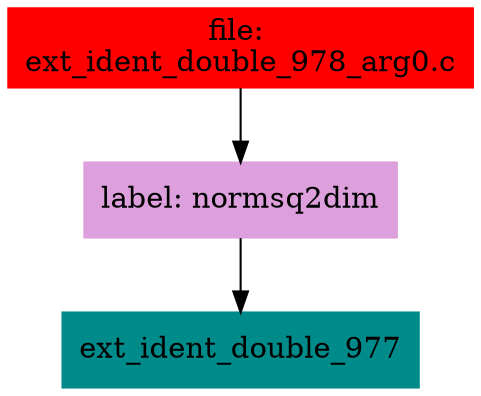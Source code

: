 digraph G {
node [shape=box]

0 [label="file: 
ext_ident_double_978_arg0.c",color=red, style=filled]
1 [label="label: normsq2dim",color=plum, style=filled]
0 -> 1
2 [label="ext_ident_double_977",color=cyan4, style=filled]
1 -> 2


}

